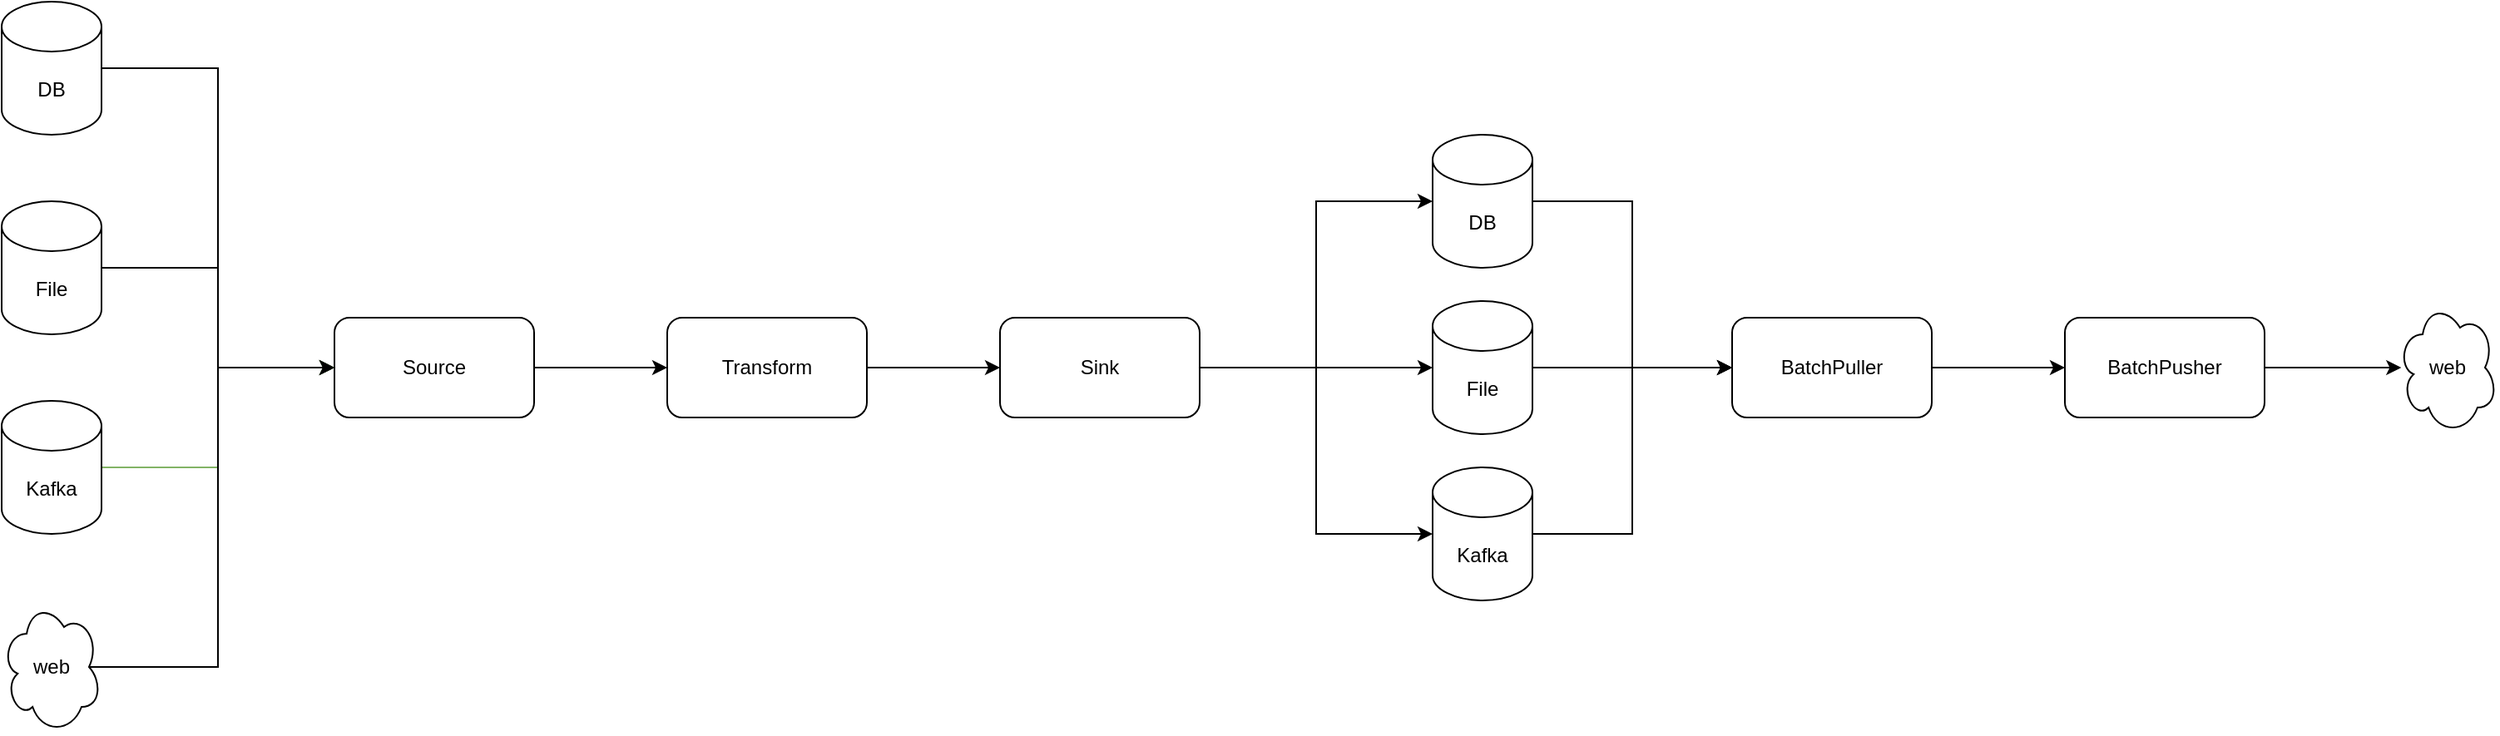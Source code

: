 <mxfile version="20.4.1" type="github">
  <diagram id="rBHqKP6vlVbDTjs9O4Pg" name="第 1 页">
    <mxGraphModel dx="1094" dy="620" grid="1" gridSize="10" guides="1" tooltips="1" connect="1" arrows="1" fold="1" page="1" pageScale="1" pageWidth="827" pageHeight="1169" math="0" shadow="0">
      <root>
        <mxCell id="0" />
        <mxCell id="1" parent="0" />
        <mxCell id="Ii6t7dFbJUdwm51x7zY0-13" value="" style="edgeStyle=orthogonalEdgeStyle;rounded=0;orthogonalLoop=1;jettySize=auto;html=1;" edge="1" parent="1" source="Ii6t7dFbJUdwm51x7zY0-2" target="Ii6t7dFbJUdwm51x7zY0-12">
          <mxGeometry relative="1" as="geometry" />
        </mxCell>
        <mxCell id="Ii6t7dFbJUdwm51x7zY0-2" value="Source" style="rounded=1;whiteSpace=wrap;html=1;" vertex="1" parent="1">
          <mxGeometry x="240" y="270" width="120" height="60" as="geometry" />
        </mxCell>
        <mxCell id="Ii6t7dFbJUdwm51x7zY0-6" style="edgeStyle=orthogonalEdgeStyle;rounded=0;orthogonalLoop=1;jettySize=auto;html=1;exitX=1;exitY=0.5;exitDx=0;exitDy=0;exitPerimeter=0;entryX=0;entryY=0.5;entryDx=0;entryDy=0;" edge="1" parent="1" source="Ii6t7dFbJUdwm51x7zY0-3" target="Ii6t7dFbJUdwm51x7zY0-2">
          <mxGeometry relative="1" as="geometry" />
        </mxCell>
        <mxCell id="Ii6t7dFbJUdwm51x7zY0-3" value="DB" style="shape=cylinder3;whiteSpace=wrap;html=1;boundedLbl=1;backgroundOutline=1;size=15;" vertex="1" parent="1">
          <mxGeometry x="40" y="80" width="60" height="80" as="geometry" />
        </mxCell>
        <mxCell id="Ii6t7dFbJUdwm51x7zY0-7" style="edgeStyle=orthogonalEdgeStyle;rounded=0;orthogonalLoop=1;jettySize=auto;html=1;exitX=1;exitY=0.5;exitDx=0;exitDy=0;exitPerimeter=0;" edge="1" parent="1" source="Ii6t7dFbJUdwm51x7zY0-4" target="Ii6t7dFbJUdwm51x7zY0-2">
          <mxGeometry relative="1" as="geometry" />
        </mxCell>
        <mxCell id="Ii6t7dFbJUdwm51x7zY0-4" value="File" style="shape=cylinder3;whiteSpace=wrap;html=1;boundedLbl=1;backgroundOutline=1;size=15;" vertex="1" parent="1">
          <mxGeometry x="40" y="200" width="60" height="80" as="geometry" />
        </mxCell>
        <mxCell id="Ii6t7dFbJUdwm51x7zY0-8" style="edgeStyle=orthogonalEdgeStyle;rounded=0;orthogonalLoop=1;jettySize=auto;html=1;exitX=1;exitY=0.5;exitDx=0;exitDy=0;exitPerimeter=0;entryX=0;entryY=0.5;entryDx=0;entryDy=0;fillColor=#d5e8d4;strokeColor=#82b366;" edge="1" parent="1" source="Ii6t7dFbJUdwm51x7zY0-5" target="Ii6t7dFbJUdwm51x7zY0-2">
          <mxGeometry relative="1" as="geometry">
            <mxPoint x="240" y="240" as="targetPoint" />
            <Array as="points">
              <mxPoint x="170" y="360" />
              <mxPoint x="170" y="300" />
            </Array>
          </mxGeometry>
        </mxCell>
        <mxCell id="Ii6t7dFbJUdwm51x7zY0-5" value="Kafka" style="shape=cylinder3;whiteSpace=wrap;html=1;boundedLbl=1;backgroundOutline=1;size=15;fillColor=default;strokeColor=default;gradientColor=none;gradientDirection=south;" vertex="1" parent="1">
          <mxGeometry x="40" y="320" width="60" height="80" as="geometry" />
        </mxCell>
        <mxCell id="Ii6t7dFbJUdwm51x7zY0-10" style="edgeStyle=orthogonalEdgeStyle;rounded=0;orthogonalLoop=1;jettySize=auto;html=1;exitX=0.875;exitY=0.5;exitDx=0;exitDy=0;exitPerimeter=0;entryX=0;entryY=0.5;entryDx=0;entryDy=0;" edge="1" parent="1" source="Ii6t7dFbJUdwm51x7zY0-9" target="Ii6t7dFbJUdwm51x7zY0-2">
          <mxGeometry relative="1" as="geometry" />
        </mxCell>
        <mxCell id="Ii6t7dFbJUdwm51x7zY0-9" value="web" style="ellipse;shape=cloud;whiteSpace=wrap;html=1;" vertex="1" parent="1">
          <mxGeometry x="40" y="440" width="60" height="80" as="geometry" />
        </mxCell>
        <mxCell id="Ii6t7dFbJUdwm51x7zY0-15" value="" style="edgeStyle=orthogonalEdgeStyle;rounded=0;orthogonalLoop=1;jettySize=auto;html=1;" edge="1" parent="1" source="Ii6t7dFbJUdwm51x7zY0-12" target="Ii6t7dFbJUdwm51x7zY0-14">
          <mxGeometry relative="1" as="geometry" />
        </mxCell>
        <mxCell id="Ii6t7dFbJUdwm51x7zY0-12" value="Transform" style="whiteSpace=wrap;html=1;rounded=1;" vertex="1" parent="1">
          <mxGeometry x="440" y="270" width="120" height="60" as="geometry" />
        </mxCell>
        <mxCell id="Ii6t7dFbJUdwm51x7zY0-20" style="edgeStyle=orthogonalEdgeStyle;rounded=0;orthogonalLoop=1;jettySize=auto;html=1;exitX=1;exitY=0.5;exitDx=0;exitDy=0;entryX=0;entryY=0.5;entryDx=0;entryDy=0;entryPerimeter=0;" edge="1" parent="1" source="Ii6t7dFbJUdwm51x7zY0-14" target="Ii6t7dFbJUdwm51x7zY0-16">
          <mxGeometry relative="1" as="geometry" />
        </mxCell>
        <mxCell id="Ii6t7dFbJUdwm51x7zY0-21" style="edgeStyle=orthogonalEdgeStyle;rounded=0;orthogonalLoop=1;jettySize=auto;html=1;exitX=1;exitY=0.5;exitDx=0;exitDy=0;" edge="1" parent="1" source="Ii6t7dFbJUdwm51x7zY0-14" target="Ii6t7dFbJUdwm51x7zY0-17">
          <mxGeometry relative="1" as="geometry" />
        </mxCell>
        <mxCell id="Ii6t7dFbJUdwm51x7zY0-22" style="edgeStyle=orthogonalEdgeStyle;rounded=0;orthogonalLoop=1;jettySize=auto;html=1;exitX=1;exitY=0.5;exitDx=0;exitDy=0;entryX=0;entryY=0.5;entryDx=0;entryDy=0;entryPerimeter=0;" edge="1" parent="1" source="Ii6t7dFbJUdwm51x7zY0-14" target="Ii6t7dFbJUdwm51x7zY0-18">
          <mxGeometry relative="1" as="geometry" />
        </mxCell>
        <mxCell id="Ii6t7dFbJUdwm51x7zY0-14" value="Sink" style="whiteSpace=wrap;html=1;rounded=1;" vertex="1" parent="1">
          <mxGeometry x="640" y="270" width="120" height="60" as="geometry" />
        </mxCell>
        <mxCell id="Ii6t7dFbJUdwm51x7zY0-27" style="edgeStyle=orthogonalEdgeStyle;rounded=0;orthogonalLoop=1;jettySize=auto;html=1;exitX=1;exitY=0.5;exitDx=0;exitDy=0;exitPerimeter=0;fontFamily=Helvetica;entryX=0;entryY=0.5;entryDx=0;entryDy=0;" edge="1" parent="1" source="Ii6t7dFbJUdwm51x7zY0-16" target="Ii6t7dFbJUdwm51x7zY0-24">
          <mxGeometry relative="1" as="geometry">
            <mxPoint x="1100" y="180" as="targetPoint" />
          </mxGeometry>
        </mxCell>
        <mxCell id="Ii6t7dFbJUdwm51x7zY0-16" value="DB" style="shape=cylinder3;whiteSpace=wrap;html=1;boundedLbl=1;backgroundOutline=1;size=15;" vertex="1" parent="1">
          <mxGeometry x="900" y="160" width="60" height="80" as="geometry" />
        </mxCell>
        <mxCell id="Ii6t7dFbJUdwm51x7zY0-26" style="edgeStyle=orthogonalEdgeStyle;rounded=0;orthogonalLoop=1;jettySize=auto;html=1;exitX=1;exitY=0.5;exitDx=0;exitDy=0;exitPerimeter=0;fontFamily=Helvetica;" edge="1" parent="1" source="Ii6t7dFbJUdwm51x7zY0-17" target="Ii6t7dFbJUdwm51x7zY0-24">
          <mxGeometry relative="1" as="geometry" />
        </mxCell>
        <mxCell id="Ii6t7dFbJUdwm51x7zY0-17" value="File" style="shape=cylinder3;whiteSpace=wrap;html=1;boundedLbl=1;backgroundOutline=1;size=15;" vertex="1" parent="1">
          <mxGeometry x="900" y="260" width="60" height="80" as="geometry" />
        </mxCell>
        <mxCell id="Ii6t7dFbJUdwm51x7zY0-25" style="edgeStyle=orthogonalEdgeStyle;rounded=0;orthogonalLoop=1;jettySize=auto;html=1;exitX=1;exitY=0.5;exitDx=0;exitDy=0;exitPerimeter=0;entryX=0;entryY=0.5;entryDx=0;entryDy=0;" edge="1" parent="1" source="Ii6t7dFbJUdwm51x7zY0-18" target="Ii6t7dFbJUdwm51x7zY0-24">
          <mxGeometry relative="1" as="geometry" />
        </mxCell>
        <mxCell id="Ii6t7dFbJUdwm51x7zY0-18" value="Kafka" style="shape=cylinder3;whiteSpace=wrap;html=1;boundedLbl=1;backgroundOutline=1;size=15;fillColor=default;strokeColor=default;gradientColor=#FFFFFF;gradientDirection=south;" vertex="1" parent="1">
          <mxGeometry x="900" y="360" width="60" height="80" as="geometry" />
        </mxCell>
        <mxCell id="Ii6t7dFbJUdwm51x7zY0-29" style="edgeStyle=orthogonalEdgeStyle;rounded=0;orthogonalLoop=1;jettySize=auto;html=1;exitX=1;exitY=0.5;exitDx=0;exitDy=0;fontFamily=Helvetica;" edge="1" parent="1" source="Ii6t7dFbJUdwm51x7zY0-24" target="Ii6t7dFbJUdwm51x7zY0-28">
          <mxGeometry relative="1" as="geometry" />
        </mxCell>
        <mxCell id="Ii6t7dFbJUdwm51x7zY0-24" value="&lt;pre style=&quot;background-color: rgb(255, 255, 255); font-size: 9pt;&quot;&gt;&lt;font face=&quot;Helvetica&quot;&gt;BatchPuller&lt;/font&gt;&lt;/pre&gt;" style="whiteSpace=wrap;html=1;rounded=1;" vertex="1" parent="1">
          <mxGeometry x="1080" y="270" width="120" height="60" as="geometry" />
        </mxCell>
        <mxCell id="Ii6t7dFbJUdwm51x7zY0-31" style="edgeStyle=orthogonalEdgeStyle;rounded=0;orthogonalLoop=1;jettySize=auto;html=1;exitX=1;exitY=0.5;exitDx=0;exitDy=0;entryX=0.036;entryY=0.5;entryDx=0;entryDy=0;entryPerimeter=0;fontFamily=Helvetica;" edge="1" parent="1" source="Ii6t7dFbJUdwm51x7zY0-28" target="Ii6t7dFbJUdwm51x7zY0-30">
          <mxGeometry relative="1" as="geometry" />
        </mxCell>
        <mxCell id="Ii6t7dFbJUdwm51x7zY0-28" value="&lt;pre style=&quot;background-color: rgb(255, 255, 255); font-size: 9pt;&quot;&gt;&lt;font face=&quot;Helvetica&quot;&gt;BatchPusher&lt;/font&gt;&lt;/pre&gt;" style="whiteSpace=wrap;html=1;rounded=1;" vertex="1" parent="1">
          <mxGeometry x="1280" y="270" width="120" height="60" as="geometry" />
        </mxCell>
        <mxCell id="Ii6t7dFbJUdwm51x7zY0-30" value="web" style="ellipse;shape=cloud;whiteSpace=wrap;html=1;" vertex="1" parent="1">
          <mxGeometry x="1480" y="260" width="60" height="80" as="geometry" />
        </mxCell>
      </root>
    </mxGraphModel>
  </diagram>
</mxfile>
